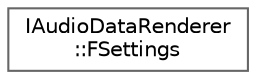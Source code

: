 digraph "Graphical Class Hierarchy"
{
 // INTERACTIVE_SVG=YES
 // LATEX_PDF_SIZE
  bgcolor="transparent";
  edge [fontname=Helvetica,fontsize=10,labelfontname=Helvetica,labelfontsize=10];
  node [fontname=Helvetica,fontsize=10,shape=box,height=0.2,width=0.4];
  rankdir="LR";
  Node0 [id="Node000000",label="IAudioDataRenderer\l::FSettings",height=0.2,width=0.4,color="grey40", fillcolor="white", style="filled",URL="$d1/dbc/structIAudioDataRenderer_1_1FSettings.html",tooltip="Settings for a AudioDataRenderer."];
}
